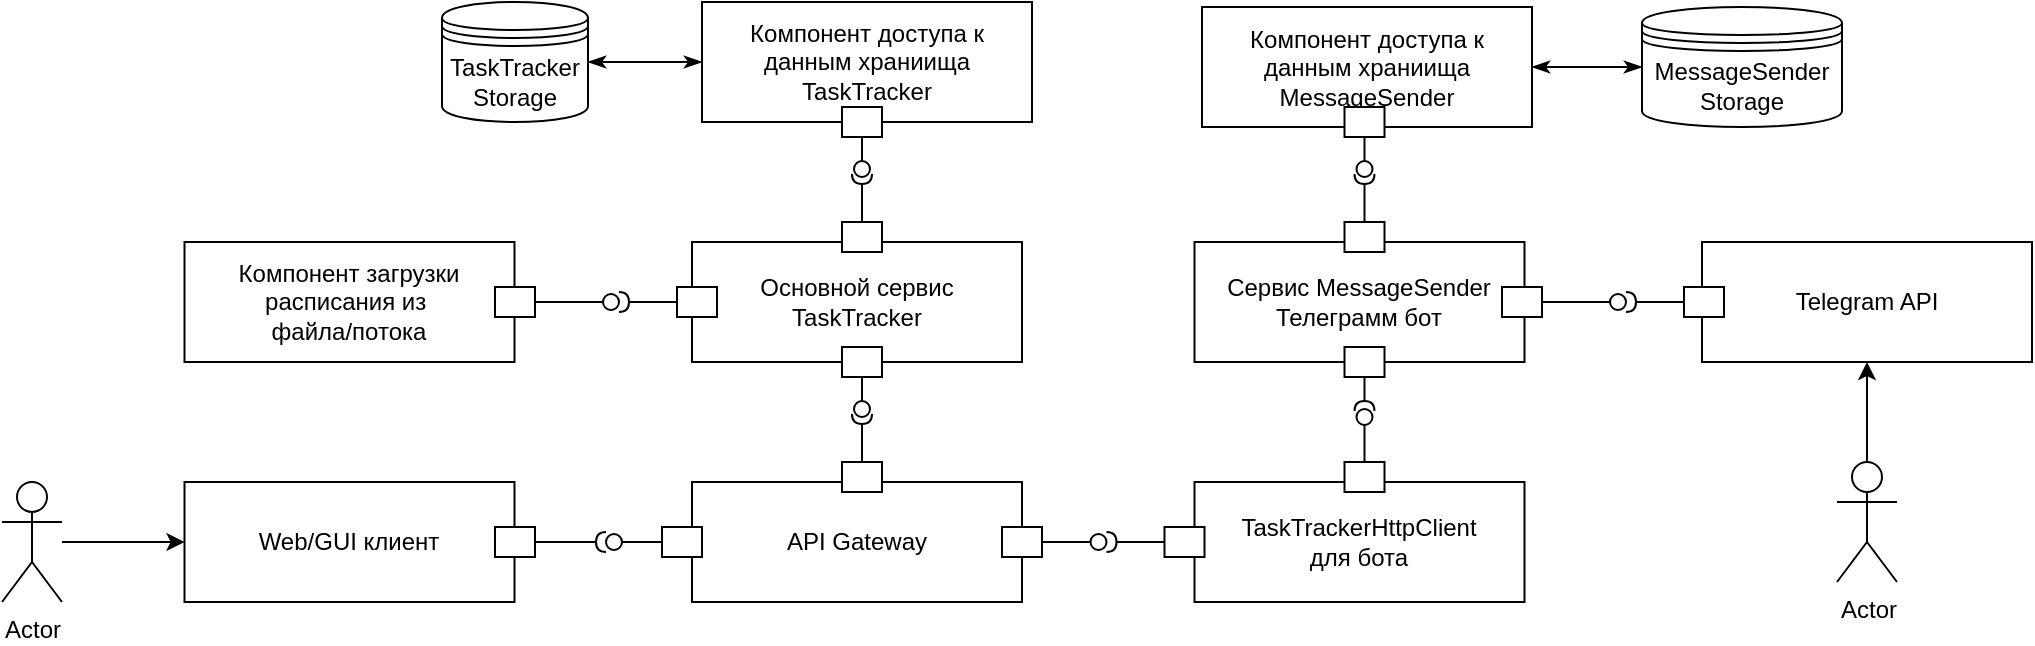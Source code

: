 <mxfile version="26.1.1">
  <diagram id="C5RBs43oDa-KdzZeNtuy" name="Page-1">
    <mxGraphModel dx="1119" dy="730" grid="1" gridSize="10" guides="1" tooltips="1" connect="1" arrows="1" fold="1" page="1" pageScale="1" pageWidth="827" pageHeight="1169" math="0" shadow="0">
      <root>
        <mxCell id="WIyWlLk6GJQsqaUBKTNV-0" />
        <mxCell id="WIyWlLk6GJQsqaUBKTNV-1" parent="WIyWlLk6GJQsqaUBKTNV-0" />
        <mxCell id="MHvB3GMFz7W8ztcVX0Mj-26" value="Компонент доступа к данным храниища TaskTracker" style="html=1;align=center;verticalAlign=middle;dashed=0;whiteSpace=wrap;" vertex="1" parent="WIyWlLk6GJQsqaUBKTNV-1">
          <mxGeometry x="350" y="740" width="165" height="60" as="geometry" />
        </mxCell>
        <mxCell id="MHvB3GMFz7W8ztcVX0Mj-0" value="Основной сервис&lt;br&gt;&lt;div&gt;TaskTracker&lt;/div&gt;" style="html=1;align=center;verticalAlign=middle;dashed=0;whiteSpace=wrap;" vertex="1" parent="WIyWlLk6GJQsqaUBKTNV-1">
          <mxGeometry x="345" y="860" width="165" height="60" as="geometry" />
        </mxCell>
        <mxCell id="MHvB3GMFz7W8ztcVX0Mj-1" value="API Gateway" style="html=1;align=center;verticalAlign=middle;dashed=0;whiteSpace=wrap;" vertex="1" parent="WIyWlLk6GJQsqaUBKTNV-1">
          <mxGeometry x="345" y="980" width="165" height="60" as="geometry" />
        </mxCell>
        <mxCell id="MHvB3GMFz7W8ztcVX0Mj-2" value="Web/GUI клиент" style="html=1;align=center;verticalAlign=middle;dashed=0;whiteSpace=wrap;" vertex="1" parent="WIyWlLk6GJQsqaUBKTNV-1">
          <mxGeometry x="91.25" y="980" width="165" height="60" as="geometry" />
        </mxCell>
        <mxCell id="MHvB3GMFz7W8ztcVX0Mj-20" value="" style="html=1;rounded=0;flipH=0;flipV=1;direction=west;" vertex="1" parent="WIyWlLk6GJQsqaUBKTNV-1">
          <mxGeometry x="420" y="850" width="20" height="15" as="geometry" />
        </mxCell>
        <mxCell id="MHvB3GMFz7W8ztcVX0Mj-21" value="" style="endArrow=none;html=1;rounded=0;align=center;verticalAlign=top;endFill=0;labelBackgroundColor=none;endSize=2;" edge="1" parent="WIyWlLk6GJQsqaUBKTNV-1" source="MHvB3GMFz7W8ztcVX0Mj-22" target="MHvB3GMFz7W8ztcVX0Mj-20">
          <mxGeometry relative="1" as="geometry">
            <mxPoint x="516.25" y="790.941" as="targetPoint" />
          </mxGeometry>
        </mxCell>
        <mxCell id="MHvB3GMFz7W8ztcVX0Mj-22" value="" style="shape=requiredInterface;html=1;fontSize=11;align=center;fillColor=none;points=[];aspect=fixed;resizable=0;verticalAlign=bottom;labelPosition=center;verticalLabelPosition=top;flipH=0;flipV=0;direction=south;" vertex="1" parent="WIyWlLk6GJQsqaUBKTNV-1">
          <mxGeometry x="425" y="826" width="10" height="5" as="geometry" />
        </mxCell>
        <mxCell id="MHvB3GMFz7W8ztcVX0Mj-23" value="" style="endArrow=none;html=1;rounded=0;align=center;verticalAlign=top;endFill=0;labelBackgroundColor=none;endSize=2;" edge="1" parent="WIyWlLk6GJQsqaUBKTNV-1" source="MHvB3GMFz7W8ztcVX0Mj-24" target="MHvB3GMFz7W8ztcVX0Mj-25">
          <mxGeometry relative="1" as="geometry">
            <mxPoint x="386.25" y="828.106" as="targetPoint" />
          </mxGeometry>
        </mxCell>
        <mxCell id="MHvB3GMFz7W8ztcVX0Mj-24" value="" style="ellipse;html=1;fontSize=11;align=center;fillColor=none;points=[];aspect=fixed;resizable=0;verticalAlign=bottom;labelPosition=center;verticalLabelPosition=top;flipH=1;flipV=1;" vertex="1" parent="WIyWlLk6GJQsqaUBKTNV-1">
          <mxGeometry x="426" y="819.5" width="8" height="8" as="geometry" />
        </mxCell>
        <mxCell id="MHvB3GMFz7W8ztcVX0Mj-25" value="" style="html=1;rounded=0;flipH=0;flipV=1;direction=west;" vertex="1" parent="WIyWlLk6GJQsqaUBKTNV-1">
          <mxGeometry x="420" y="792.5" width="20" height="15" as="geometry" />
        </mxCell>
        <mxCell id="MHvB3GMFz7W8ztcVX0Mj-30" style="edgeStyle=orthogonalEdgeStyle;rounded=0;orthogonalLoop=1;jettySize=auto;html=1;exitX=1;exitY=0.5;exitDx=0;exitDy=0;endArrow=classicThin;startFill=1;endFill=1;startArrow=classicThin;" edge="1" parent="WIyWlLk6GJQsqaUBKTNV-1" source="MHvB3GMFz7W8ztcVX0Mj-29" target="MHvB3GMFz7W8ztcVX0Mj-26">
          <mxGeometry relative="1" as="geometry">
            <Array as="points">
              <mxPoint x="320" y="770" />
              <mxPoint x="320" y="770" />
            </Array>
          </mxGeometry>
        </mxCell>
        <mxCell id="MHvB3GMFz7W8ztcVX0Mj-29" value="TaskTracker&lt;br&gt;Storage" style="shape=datastore;whiteSpace=wrap;html=1;" vertex="1" parent="WIyWlLk6GJQsqaUBKTNV-1">
          <mxGeometry x="220" y="740" width="73" height="60" as="geometry" />
        </mxCell>
        <mxCell id="MHvB3GMFz7W8ztcVX0Mj-31" value="Сервис MessageSender&lt;div&gt;Телеграмм бот&lt;/div&gt;" style="html=1;align=center;verticalAlign=middle;dashed=0;whiteSpace=wrap;" vertex="1" parent="WIyWlLk6GJQsqaUBKTNV-1">
          <mxGeometry x="596.25" y="860" width="165" height="60" as="geometry" />
        </mxCell>
        <mxCell id="MHvB3GMFz7W8ztcVX0Mj-32" value="" style="html=1;rounded=0;flipH=0;flipV=1;" vertex="1" parent="WIyWlLk6GJQsqaUBKTNV-1">
          <mxGeometry x="671.25" y="912.5" width="20" height="15" as="geometry" />
        </mxCell>
        <mxCell id="MHvB3GMFz7W8ztcVX0Mj-33" value="" style="endArrow=none;html=1;rounded=0;align=center;verticalAlign=top;endFill=0;labelBackgroundColor=none;endSize=2;" edge="1" parent="WIyWlLk6GJQsqaUBKTNV-1" source="MHvB3GMFz7W8ztcVX0Mj-32" target="MHvB3GMFz7W8ztcVX0Mj-34">
          <mxGeometry relative="1" as="geometry">
            <mxPoint x="767.5" y="910.941" as="sourcePoint" />
          </mxGeometry>
        </mxCell>
        <mxCell id="MHvB3GMFz7W8ztcVX0Mj-34" value="" style="shape=requiredInterface;html=1;fontSize=11;align=center;fillColor=none;points=[];aspect=fixed;resizable=0;verticalAlign=bottom;labelPosition=center;verticalLabelPosition=top;flipH=0;flipV=1;direction=south;" vertex="1" parent="WIyWlLk6GJQsqaUBKTNV-1">
          <mxGeometry x="676.25" y="939.5" width="10" height="5" as="geometry" />
        </mxCell>
        <mxCell id="MHvB3GMFz7W8ztcVX0Mj-35" value="" style="endArrow=none;html=1;rounded=0;align=center;verticalAlign=top;endFill=0;labelBackgroundColor=none;endSize=2;" edge="1" parent="WIyWlLk6GJQsqaUBKTNV-1" target="MHvB3GMFz7W8ztcVX0Mj-36">
          <mxGeometry relative="1" as="geometry">
            <mxPoint x="681.25" y="970" as="sourcePoint" />
          </mxGeometry>
        </mxCell>
        <mxCell id="MHvB3GMFz7W8ztcVX0Mj-36" value="" style="ellipse;html=1;fontSize=11;align=center;fillColor=none;points=[];aspect=fixed;resizable=0;verticalAlign=bottom;labelPosition=center;verticalLabelPosition=top;flipH=1;" vertex="1" parent="WIyWlLk6GJQsqaUBKTNV-1">
          <mxGeometry x="677.25" y="943.5" width="8" height="8" as="geometry" />
        </mxCell>
        <mxCell id="MHvB3GMFz7W8ztcVX0Mj-39" value="TaskTrackerHttpClient&lt;br&gt;для бота" style="html=1;align=center;verticalAlign=middle;dashed=0;whiteSpace=wrap;" vertex="1" parent="WIyWlLk6GJQsqaUBKTNV-1">
          <mxGeometry x="596.25" y="980" width="165" height="60" as="geometry" />
        </mxCell>
        <mxCell id="MHvB3GMFz7W8ztcVX0Mj-40" value="" style="html=1;rounded=0;flipH=0;flipV=1;" vertex="1" parent="WIyWlLk6GJQsqaUBKTNV-1">
          <mxGeometry x="581.25" y="1002.5" width="20" height="15" as="geometry" />
        </mxCell>
        <mxCell id="MHvB3GMFz7W8ztcVX0Mj-41" value="" style="endArrow=none;html=1;rounded=0;align=center;verticalAlign=top;endFill=0;labelBackgroundColor=none;endSize=2;" edge="1" parent="WIyWlLk6GJQsqaUBKTNV-1" source="MHvB3GMFz7W8ztcVX0Mj-40" target="MHvB3GMFz7W8ztcVX0Mj-42">
          <mxGeometry relative="1" as="geometry">
            <mxPoint x="631.25" y="973.441" as="sourcePoint" />
          </mxGeometry>
        </mxCell>
        <mxCell id="MHvB3GMFz7W8ztcVX0Mj-42" value="" style="shape=requiredInterface;html=1;fontSize=11;align=center;fillColor=none;points=[];aspect=fixed;resizable=0;verticalAlign=bottom;labelPosition=center;verticalLabelPosition=top;flipH=0;flipV=1;" vertex="1" parent="WIyWlLk6GJQsqaUBKTNV-1">
          <mxGeometry x="552.25" y="1005" width="5" height="10" as="geometry" />
        </mxCell>
        <mxCell id="MHvB3GMFz7W8ztcVX0Mj-43" value="" style="endArrow=none;html=1;rounded=0;align=center;verticalAlign=top;endFill=0;labelBackgroundColor=none;endSize=2;" edge="1" parent="WIyWlLk6GJQsqaUBKTNV-1" source="MHvB3GMFz7W8ztcVX0Mj-45" target="MHvB3GMFz7W8ztcVX0Mj-44">
          <mxGeometry relative="1" as="geometry">
            <mxPoint x="501.25" y="1010.606" as="sourcePoint" />
          </mxGeometry>
        </mxCell>
        <mxCell id="MHvB3GMFz7W8ztcVX0Mj-44" value="" style="ellipse;html=1;fontSize=11;align=center;fillColor=none;points=[];aspect=fixed;resizable=0;verticalAlign=bottom;labelPosition=center;verticalLabelPosition=top;flipH=1;" vertex="1" parent="WIyWlLk6GJQsqaUBKTNV-1">
          <mxGeometry x="544.25" y="1006" width="8" height="8" as="geometry" />
        </mxCell>
        <mxCell id="MHvB3GMFz7W8ztcVX0Mj-45" value="" style="html=1;rounded=0;flipH=0;flipV=1;" vertex="1" parent="WIyWlLk6GJQsqaUBKTNV-1">
          <mxGeometry x="500" y="1002.5" width="20" height="15" as="geometry" />
        </mxCell>
        <mxCell id="MHvB3GMFz7W8ztcVX0Mj-46" value="" style="html=1;rounded=0;flipH=0;flipV=1;" vertex="1" parent="WIyWlLk6GJQsqaUBKTNV-1">
          <mxGeometry x="671.25" y="970" width="20" height="15" as="geometry" />
        </mxCell>
        <mxCell id="MHvB3GMFz7W8ztcVX0Mj-47" value="Компонент доступа к данным храниища MessageSender" style="html=1;align=center;verticalAlign=middle;dashed=0;whiteSpace=wrap;" vertex="1" parent="WIyWlLk6GJQsqaUBKTNV-1">
          <mxGeometry x="600" y="742.5" width="165" height="60" as="geometry" />
        </mxCell>
        <mxCell id="MHvB3GMFz7W8ztcVX0Mj-53" style="edgeStyle=orthogonalEdgeStyle;rounded=0;orthogonalLoop=1;jettySize=auto;html=1;exitX=0;exitY=0.5;exitDx=0;exitDy=0;endArrow=classicThin;startFill=1;endFill=1;startArrow=classicThin;entryX=1;entryY=0.5;entryDx=0;entryDy=0;" edge="1" parent="WIyWlLk6GJQsqaUBKTNV-1" source="MHvB3GMFz7W8ztcVX0Mj-54" target="MHvB3GMFz7W8ztcVX0Mj-47">
          <mxGeometry relative="1" as="geometry">
            <Array as="points" />
          </mxGeometry>
        </mxCell>
        <mxCell id="MHvB3GMFz7W8ztcVX0Mj-54" value="MessageSender&lt;br&gt;Storage" style="shape=datastore;whiteSpace=wrap;html=1;" vertex="1" parent="WIyWlLk6GJQsqaUBKTNV-1">
          <mxGeometry x="820" y="742.5" width="100" height="60" as="geometry" />
        </mxCell>
        <mxCell id="MHvB3GMFz7W8ztcVX0Mj-55" value="" style="html=1;rounded=0;flipH=0;flipV=1;direction=west;" vertex="1" parent="WIyWlLk6GJQsqaUBKTNV-1">
          <mxGeometry x="420" y="970" width="20" height="15" as="geometry" />
        </mxCell>
        <mxCell id="MHvB3GMFz7W8ztcVX0Mj-56" value="" style="endArrow=none;html=1;rounded=0;align=center;verticalAlign=top;endFill=0;labelBackgroundColor=none;endSize=2;" edge="1" parent="WIyWlLk6GJQsqaUBKTNV-1" source="MHvB3GMFz7W8ztcVX0Mj-57" target="MHvB3GMFz7W8ztcVX0Mj-55">
          <mxGeometry relative="1" as="geometry">
            <mxPoint x="516.25" y="910.941" as="targetPoint" />
          </mxGeometry>
        </mxCell>
        <mxCell id="MHvB3GMFz7W8ztcVX0Mj-57" value="" style="shape=requiredInterface;html=1;fontSize=11;align=center;fillColor=none;points=[];aspect=fixed;resizable=0;verticalAlign=bottom;labelPosition=center;verticalLabelPosition=top;flipH=0;flipV=0;direction=south;" vertex="1" parent="WIyWlLk6GJQsqaUBKTNV-1">
          <mxGeometry x="425" y="946" width="10" height="5" as="geometry" />
        </mxCell>
        <mxCell id="MHvB3GMFz7W8ztcVX0Mj-58" value="" style="endArrow=none;html=1;rounded=0;align=center;verticalAlign=top;endFill=0;labelBackgroundColor=none;endSize=2;" edge="1" parent="WIyWlLk6GJQsqaUBKTNV-1" source="MHvB3GMFz7W8ztcVX0Mj-59" target="MHvB3GMFz7W8ztcVX0Mj-60">
          <mxGeometry relative="1" as="geometry">
            <mxPoint x="386.25" y="948.106" as="targetPoint" />
          </mxGeometry>
        </mxCell>
        <mxCell id="MHvB3GMFz7W8ztcVX0Mj-59" value="" style="ellipse;html=1;fontSize=11;align=center;fillColor=none;points=[];aspect=fixed;resizable=0;verticalAlign=bottom;labelPosition=center;verticalLabelPosition=top;flipH=1;flipV=1;" vertex="1" parent="WIyWlLk6GJQsqaUBKTNV-1">
          <mxGeometry x="426" y="939.5" width="8" height="8" as="geometry" />
        </mxCell>
        <mxCell id="MHvB3GMFz7W8ztcVX0Mj-60" value="" style="html=1;rounded=0;flipH=0;flipV=1;direction=west;" vertex="1" parent="WIyWlLk6GJQsqaUBKTNV-1">
          <mxGeometry x="420" y="912.5" width="20" height="15" as="geometry" />
        </mxCell>
        <mxCell id="MHvB3GMFz7W8ztcVX0Mj-61" value="" style="html=1;rounded=0;flipH=0;flipV=1;direction=west;" vertex="1" parent="WIyWlLk6GJQsqaUBKTNV-1">
          <mxGeometry x="246.5" y="1002.5" width="20" height="15" as="geometry" />
        </mxCell>
        <mxCell id="MHvB3GMFz7W8ztcVX0Mj-62" value="" style="endArrow=none;html=1;rounded=0;align=center;verticalAlign=top;endFill=0;labelBackgroundColor=none;endSize=2;" edge="1" parent="WIyWlLk6GJQsqaUBKTNV-1" source="MHvB3GMFz7W8ztcVX0Mj-63" target="MHvB3GMFz7W8ztcVX0Mj-61">
          <mxGeometry relative="1" as="geometry">
            <mxPoint x="386.25" y="1028.441" as="targetPoint" />
          </mxGeometry>
        </mxCell>
        <mxCell id="MHvB3GMFz7W8ztcVX0Mj-63" value="" style="shape=requiredInterface;html=1;fontSize=11;align=center;fillColor=none;points=[];aspect=fixed;resizable=0;verticalAlign=bottom;labelPosition=center;verticalLabelPosition=top;flipH=0;flipV=0;direction=west;" vertex="1" parent="WIyWlLk6GJQsqaUBKTNV-1">
          <mxGeometry x="297" y="1005" width="5" height="10" as="geometry" />
        </mxCell>
        <mxCell id="MHvB3GMFz7W8ztcVX0Mj-64" value="" style="endArrow=none;html=1;rounded=0;align=center;verticalAlign=top;endFill=0;labelBackgroundColor=none;endSize=2;" edge="1" parent="WIyWlLk6GJQsqaUBKTNV-1" source="MHvB3GMFz7W8ztcVX0Mj-65" target="MHvB3GMFz7W8ztcVX0Mj-66">
          <mxGeometry relative="1" as="geometry">
            <mxPoint x="256.25" y="1065.606" as="targetPoint" />
          </mxGeometry>
        </mxCell>
        <mxCell id="MHvB3GMFz7W8ztcVX0Mj-65" value="" style="ellipse;html=1;fontSize=11;align=center;fillColor=none;points=[];aspect=fixed;resizable=0;verticalAlign=bottom;labelPosition=center;verticalLabelPosition=top;flipH=1;flipV=1;" vertex="1" parent="WIyWlLk6GJQsqaUBKTNV-1">
          <mxGeometry x="302" y="1006" width="8" height="8" as="geometry" />
        </mxCell>
        <mxCell id="MHvB3GMFz7W8ztcVX0Mj-66" value="" style="html=1;rounded=0;flipH=0;flipV=1;direction=west;" vertex="1" parent="WIyWlLk6GJQsqaUBKTNV-1">
          <mxGeometry x="330" y="1002.5" width="20" height="15" as="geometry" />
        </mxCell>
        <mxCell id="MHvB3GMFz7W8ztcVX0Mj-67" value="" style="html=1;rounded=0;flipH=0;flipV=1;direction=west;" vertex="1" parent="WIyWlLk6GJQsqaUBKTNV-1">
          <mxGeometry x="671.25" y="850" width="20" height="15" as="geometry" />
        </mxCell>
        <mxCell id="MHvB3GMFz7W8ztcVX0Mj-68" value="" style="endArrow=none;html=1;rounded=0;align=center;verticalAlign=top;endFill=0;labelBackgroundColor=none;endSize=2;" edge="1" parent="WIyWlLk6GJQsqaUBKTNV-1" source="MHvB3GMFz7W8ztcVX0Mj-69" target="MHvB3GMFz7W8ztcVX0Mj-67">
          <mxGeometry relative="1" as="geometry">
            <mxPoint x="767.5" y="790.941" as="targetPoint" />
          </mxGeometry>
        </mxCell>
        <mxCell id="MHvB3GMFz7W8ztcVX0Mj-69" value="" style="shape=requiredInterface;html=1;fontSize=11;align=center;fillColor=none;points=[];aspect=fixed;resizable=0;verticalAlign=bottom;labelPosition=center;verticalLabelPosition=top;flipH=0;flipV=0;direction=south;" vertex="1" parent="WIyWlLk6GJQsqaUBKTNV-1">
          <mxGeometry x="676.25" y="826" width="10" height="5" as="geometry" />
        </mxCell>
        <mxCell id="MHvB3GMFz7W8ztcVX0Mj-70" value="" style="endArrow=none;html=1;rounded=0;align=center;verticalAlign=top;endFill=0;labelBackgroundColor=none;endSize=2;" edge="1" parent="WIyWlLk6GJQsqaUBKTNV-1" source="MHvB3GMFz7W8ztcVX0Mj-71" target="MHvB3GMFz7W8ztcVX0Mj-72">
          <mxGeometry relative="1" as="geometry">
            <mxPoint x="637.5" y="828.106" as="targetPoint" />
          </mxGeometry>
        </mxCell>
        <mxCell id="MHvB3GMFz7W8ztcVX0Mj-71" value="" style="ellipse;html=1;fontSize=11;align=center;fillColor=none;points=[];aspect=fixed;resizable=0;verticalAlign=bottom;labelPosition=center;verticalLabelPosition=top;flipH=1;flipV=1;" vertex="1" parent="WIyWlLk6GJQsqaUBKTNV-1">
          <mxGeometry x="677.25" y="819.5" width="8" height="8" as="geometry" />
        </mxCell>
        <mxCell id="MHvB3GMFz7W8ztcVX0Mj-72" value="" style="html=1;rounded=0;flipH=0;flipV=1;direction=west;" vertex="1" parent="WIyWlLk6GJQsqaUBKTNV-1">
          <mxGeometry x="671.25" y="792.5" width="20" height="15" as="geometry" />
        </mxCell>
        <mxCell id="MHvB3GMFz7W8ztcVX0Mj-73" value="Компонент загрузки расписания из&amp;nbsp;&lt;div&gt;файла/потока&lt;/div&gt;" style="html=1;align=center;verticalAlign=middle;dashed=0;whiteSpace=wrap;" vertex="1" parent="WIyWlLk6GJQsqaUBKTNV-1">
          <mxGeometry x="91.25" y="860" width="165" height="60" as="geometry" />
        </mxCell>
        <mxCell id="MHvB3GMFz7W8ztcVX0Mj-74" value="" style="html=1;rounded=0;flipH=0;flipV=1;" vertex="1" parent="WIyWlLk6GJQsqaUBKTNV-1">
          <mxGeometry x="337.5" y="882.5" width="20" height="15" as="geometry" />
        </mxCell>
        <mxCell id="MHvB3GMFz7W8ztcVX0Mj-75" value="" style="endArrow=none;html=1;rounded=0;align=center;verticalAlign=top;endFill=0;labelBackgroundColor=none;endSize=2;" edge="1" parent="WIyWlLk6GJQsqaUBKTNV-1" source="MHvB3GMFz7W8ztcVX0Mj-74" target="MHvB3GMFz7W8ztcVX0Mj-76">
          <mxGeometry relative="1" as="geometry">
            <mxPoint x="387.5" y="853.441" as="sourcePoint" />
          </mxGeometry>
        </mxCell>
        <mxCell id="MHvB3GMFz7W8ztcVX0Mj-76" value="" style="shape=requiredInterface;html=1;fontSize=11;align=center;fillColor=none;points=[];aspect=fixed;resizable=0;verticalAlign=bottom;labelPosition=center;verticalLabelPosition=top;flipH=0;flipV=1;" vertex="1" parent="WIyWlLk6GJQsqaUBKTNV-1">
          <mxGeometry x="308.5" y="885" width="5" height="10" as="geometry" />
        </mxCell>
        <mxCell id="MHvB3GMFz7W8ztcVX0Mj-77" value="" style="endArrow=none;html=1;rounded=0;align=center;verticalAlign=top;endFill=0;labelBackgroundColor=none;endSize=2;" edge="1" parent="WIyWlLk6GJQsqaUBKTNV-1" source="MHvB3GMFz7W8ztcVX0Mj-79" target="MHvB3GMFz7W8ztcVX0Mj-78">
          <mxGeometry relative="1" as="geometry">
            <mxPoint x="257.5" y="890.606" as="sourcePoint" />
          </mxGeometry>
        </mxCell>
        <mxCell id="MHvB3GMFz7W8ztcVX0Mj-78" value="" style="ellipse;html=1;fontSize=11;align=center;fillColor=none;points=[];aspect=fixed;resizable=0;verticalAlign=bottom;labelPosition=center;verticalLabelPosition=top;flipH=1;" vertex="1" parent="WIyWlLk6GJQsqaUBKTNV-1">
          <mxGeometry x="300.5" y="886" width="8" height="8" as="geometry" />
        </mxCell>
        <mxCell id="MHvB3GMFz7W8ztcVX0Mj-79" value="" style="html=1;rounded=0;flipH=0;flipV=1;" vertex="1" parent="WIyWlLk6GJQsqaUBKTNV-1">
          <mxGeometry x="246.5" y="882.5" width="20" height="15" as="geometry" />
        </mxCell>
        <mxCell id="MHvB3GMFz7W8ztcVX0Mj-80" value="Telegram API" style="html=1;align=center;verticalAlign=middle;dashed=0;whiteSpace=wrap;" vertex="1" parent="WIyWlLk6GJQsqaUBKTNV-1">
          <mxGeometry x="850" y="860" width="165" height="60" as="geometry" />
        </mxCell>
        <mxCell id="MHvB3GMFz7W8ztcVX0Mj-81" value="" style="html=1;rounded=0;flipH=0;flipV=1;" vertex="1" parent="WIyWlLk6GJQsqaUBKTNV-1">
          <mxGeometry x="841" y="882.5" width="20" height="15" as="geometry" />
        </mxCell>
        <mxCell id="MHvB3GMFz7W8ztcVX0Mj-82" value="" style="endArrow=none;html=1;rounded=0;align=center;verticalAlign=top;endFill=0;labelBackgroundColor=none;endSize=2;" edge="1" parent="WIyWlLk6GJQsqaUBKTNV-1" source="MHvB3GMFz7W8ztcVX0Mj-81" target="MHvB3GMFz7W8ztcVX0Mj-83">
          <mxGeometry relative="1" as="geometry">
            <mxPoint x="891" y="853.441" as="sourcePoint" />
          </mxGeometry>
        </mxCell>
        <mxCell id="MHvB3GMFz7W8ztcVX0Mj-83" value="" style="shape=requiredInterface;html=1;fontSize=11;align=center;fillColor=none;points=[];aspect=fixed;resizable=0;verticalAlign=bottom;labelPosition=center;verticalLabelPosition=top;flipH=0;flipV=1;" vertex="1" parent="WIyWlLk6GJQsqaUBKTNV-1">
          <mxGeometry x="812" y="885" width="5" height="10" as="geometry" />
        </mxCell>
        <mxCell id="MHvB3GMFz7W8ztcVX0Mj-84" value="" style="endArrow=none;html=1;rounded=0;align=center;verticalAlign=top;endFill=0;labelBackgroundColor=none;endSize=2;" edge="1" parent="WIyWlLk6GJQsqaUBKTNV-1" source="MHvB3GMFz7W8ztcVX0Mj-86" target="MHvB3GMFz7W8ztcVX0Mj-85">
          <mxGeometry relative="1" as="geometry">
            <mxPoint x="761" y="890.606" as="sourcePoint" />
          </mxGeometry>
        </mxCell>
        <mxCell id="MHvB3GMFz7W8ztcVX0Mj-85" value="" style="ellipse;html=1;fontSize=11;align=center;fillColor=none;points=[];aspect=fixed;resizable=0;verticalAlign=bottom;labelPosition=center;verticalLabelPosition=top;flipH=1;" vertex="1" parent="WIyWlLk6GJQsqaUBKTNV-1">
          <mxGeometry x="804" y="886" width="8" height="8" as="geometry" />
        </mxCell>
        <mxCell id="MHvB3GMFz7W8ztcVX0Mj-86" value="" style="html=1;rounded=0;flipH=0;flipV=1;" vertex="1" parent="WIyWlLk6GJQsqaUBKTNV-1">
          <mxGeometry x="750" y="882.5" width="20" height="15" as="geometry" />
        </mxCell>
        <mxCell id="MHvB3GMFz7W8ztcVX0Mj-88" style="edgeStyle=orthogonalEdgeStyle;rounded=0;orthogonalLoop=1;jettySize=auto;html=1;entryX=0.5;entryY=1;entryDx=0;entryDy=0;" edge="1" parent="WIyWlLk6GJQsqaUBKTNV-1" source="MHvB3GMFz7W8ztcVX0Mj-87" target="MHvB3GMFz7W8ztcVX0Mj-80">
          <mxGeometry relative="1" as="geometry" />
        </mxCell>
        <mxCell id="MHvB3GMFz7W8ztcVX0Mj-87" value="Actor" style="shape=umlActor;verticalLabelPosition=bottom;verticalAlign=top;html=1;outlineConnect=0;" vertex="1" parent="WIyWlLk6GJQsqaUBKTNV-1">
          <mxGeometry x="917.5" y="970" width="30" height="60" as="geometry" />
        </mxCell>
        <mxCell id="MHvB3GMFz7W8ztcVX0Mj-90" style="edgeStyle=orthogonalEdgeStyle;rounded=0;orthogonalLoop=1;jettySize=auto;html=1;entryX=0;entryY=0.5;entryDx=0;entryDy=0;" edge="1" parent="WIyWlLk6GJQsqaUBKTNV-1" source="MHvB3GMFz7W8ztcVX0Mj-89" target="MHvB3GMFz7W8ztcVX0Mj-2">
          <mxGeometry relative="1" as="geometry" />
        </mxCell>
        <mxCell id="MHvB3GMFz7W8ztcVX0Mj-89" value="Actor" style="shape=umlActor;verticalLabelPosition=bottom;verticalAlign=top;html=1;outlineConnect=0;" vertex="1" parent="WIyWlLk6GJQsqaUBKTNV-1">
          <mxGeometry y="980" width="30" height="60" as="geometry" />
        </mxCell>
      </root>
    </mxGraphModel>
  </diagram>
</mxfile>
